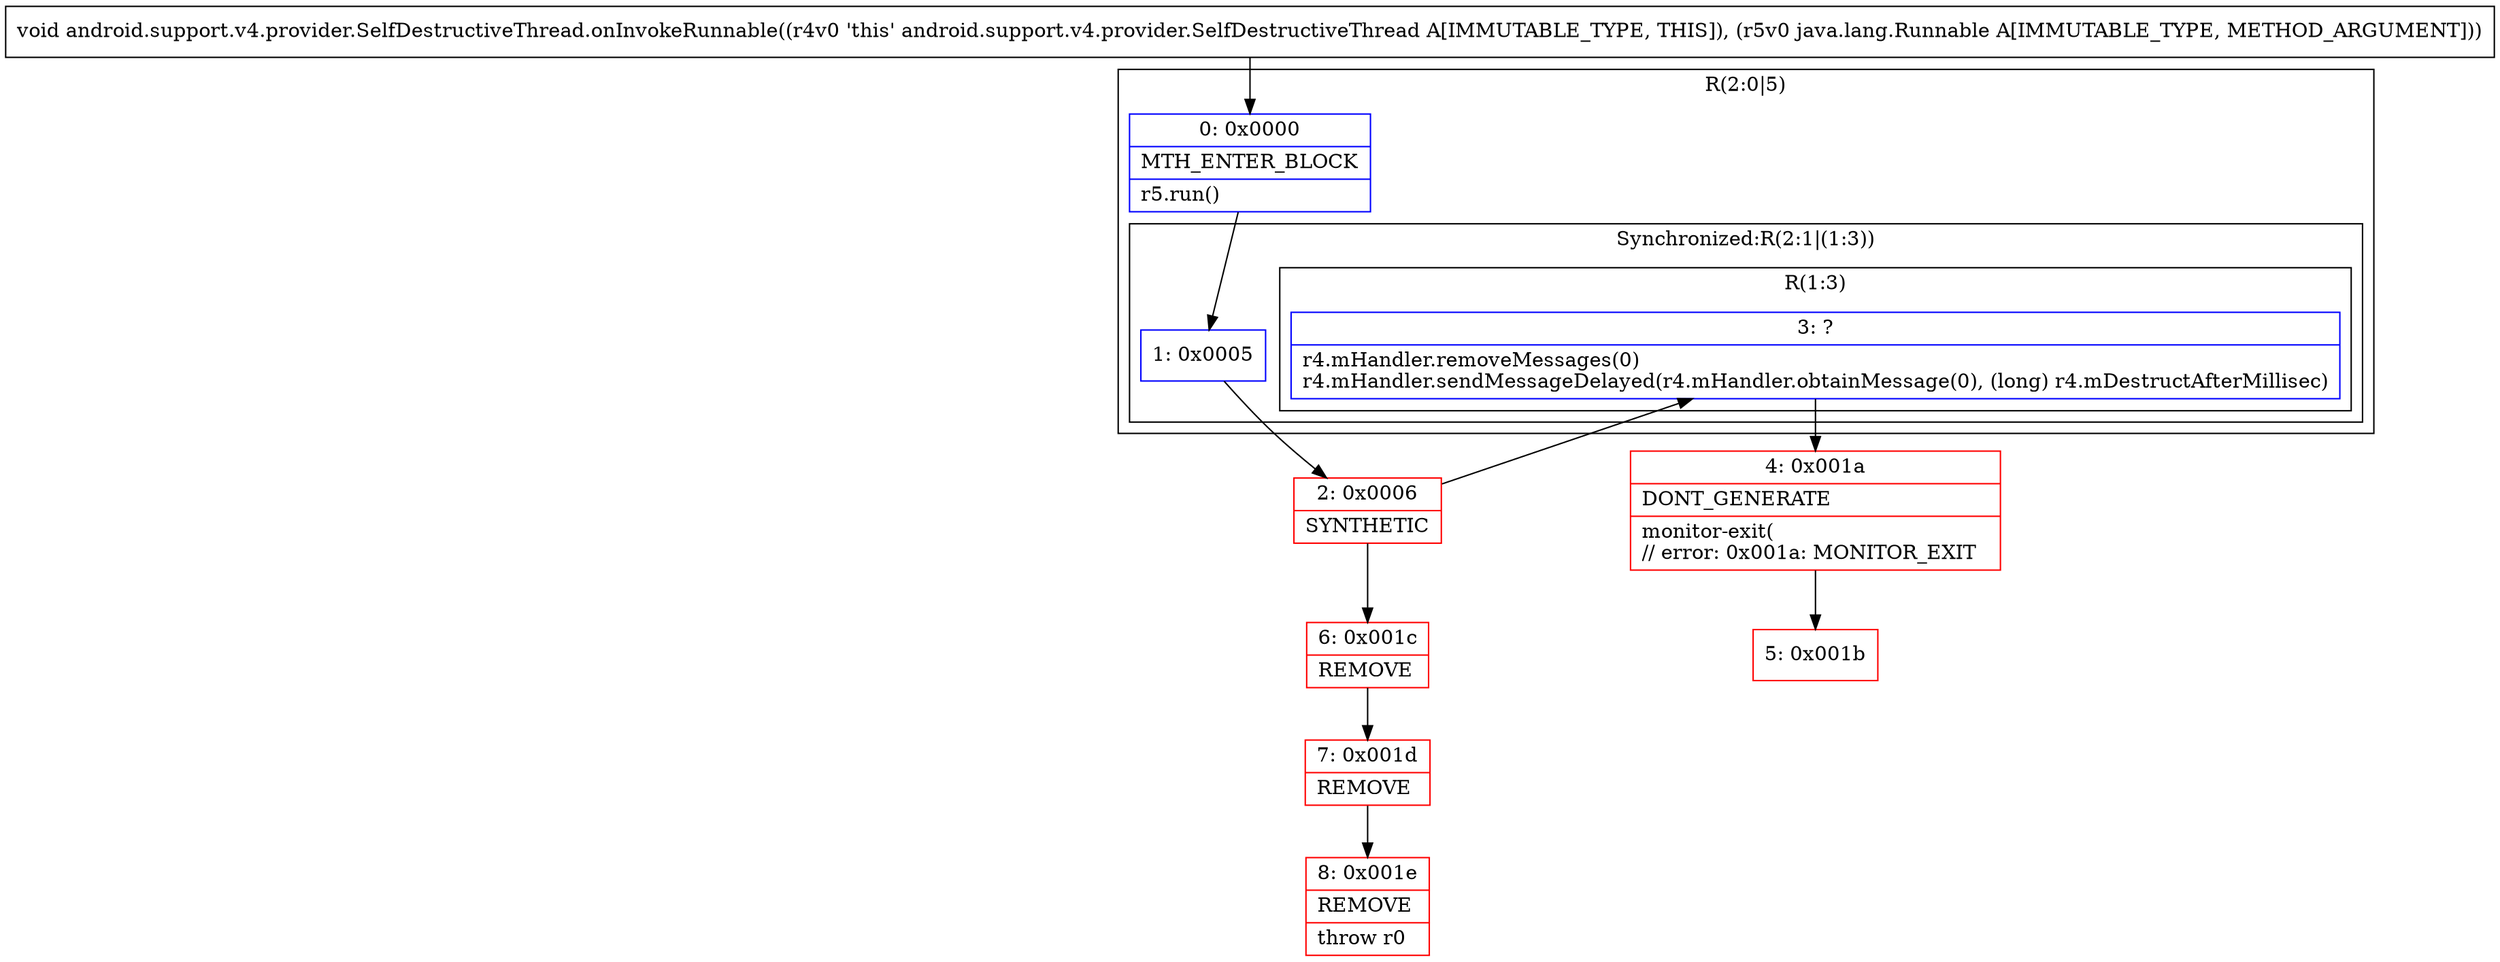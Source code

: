 digraph "CFG forandroid.support.v4.provider.SelfDestructiveThread.onInvokeRunnable(Ljava\/lang\/Runnable;)V" {
subgraph cluster_Region_1348143760 {
label = "R(2:0|5)";
node [shape=record,color=blue];
Node_0 [shape=record,label="{0\:\ 0x0000|MTH_ENTER_BLOCK\l|r5.run()\l}"];
subgraph cluster_SynchronizedRegion_34538722 {
label = "Synchronized:R(2:1|(1:3))";
node [shape=record,color=blue];
Node_1 [shape=record,label="{1\:\ 0x0005}"];
subgraph cluster_Region_1214699515 {
label = "R(1:3)";
node [shape=record,color=blue];
Node_3 [shape=record,label="{3\:\ ?|r4.mHandler.removeMessages(0)\lr4.mHandler.sendMessageDelayed(r4.mHandler.obtainMessage(0), (long) r4.mDestructAfterMillisec)\l}"];
}
}
}
Node_2 [shape=record,color=red,label="{2\:\ 0x0006|SYNTHETIC\l}"];
Node_4 [shape=record,color=red,label="{4\:\ 0x001a|DONT_GENERATE\l|monitor\-exit(\l\/\/ error: 0x001a: MONITOR_EXIT  \l}"];
Node_5 [shape=record,color=red,label="{5\:\ 0x001b}"];
Node_6 [shape=record,color=red,label="{6\:\ 0x001c|REMOVE\l}"];
Node_7 [shape=record,color=red,label="{7\:\ 0x001d|REMOVE\l}"];
Node_8 [shape=record,color=red,label="{8\:\ 0x001e|REMOVE\l|throw r0\l}"];
MethodNode[shape=record,label="{void android.support.v4.provider.SelfDestructiveThread.onInvokeRunnable((r4v0 'this' android.support.v4.provider.SelfDestructiveThread A[IMMUTABLE_TYPE, THIS]), (r5v0 java.lang.Runnable A[IMMUTABLE_TYPE, METHOD_ARGUMENT])) }"];
MethodNode -> Node_0;
Node_0 -> Node_1;
Node_1 -> Node_2;
Node_3 -> Node_4;
Node_2 -> Node_3;
Node_2 -> Node_6;
Node_4 -> Node_5;
Node_6 -> Node_7;
Node_7 -> Node_8;
}

